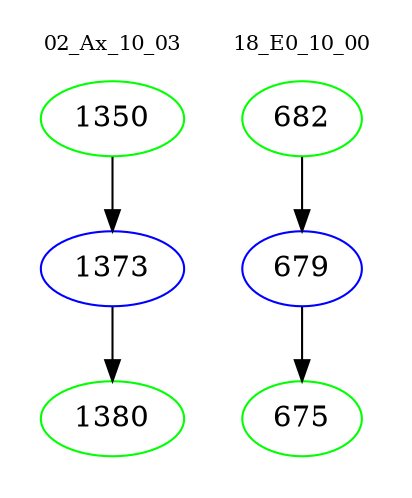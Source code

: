 digraph{
subgraph cluster_0 {
color = white
label = "02_Ax_10_03";
fontsize=10;
T0_1350 [label="1350", color="green"]
T0_1350 -> T0_1373 [color="black"]
T0_1373 [label="1373", color="blue"]
T0_1373 -> T0_1380 [color="black"]
T0_1380 [label="1380", color="green"]
}
subgraph cluster_1 {
color = white
label = "18_E0_10_00";
fontsize=10;
T1_682 [label="682", color="green"]
T1_682 -> T1_679 [color="black"]
T1_679 [label="679", color="blue"]
T1_679 -> T1_675 [color="black"]
T1_675 [label="675", color="green"]
}
}
